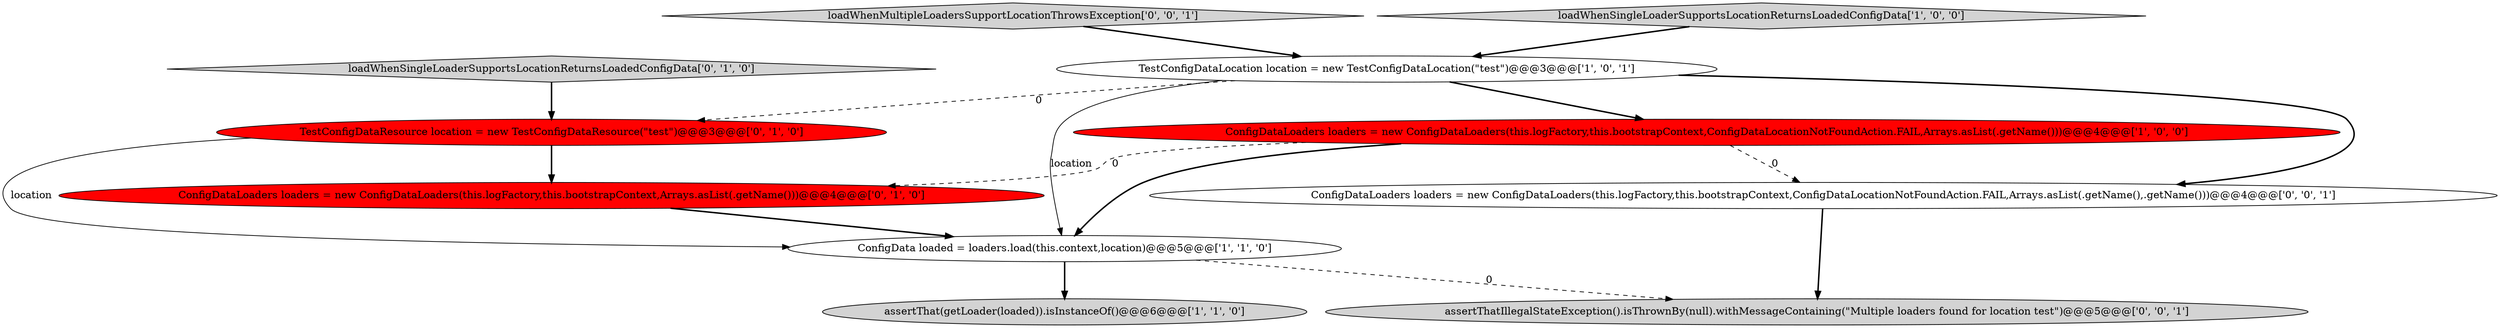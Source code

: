 digraph {
3 [style = filled, label = "ConfigData loaded = loaders.load(this.context,location)@@@5@@@['1', '1', '0']", fillcolor = white, shape = ellipse image = "AAA0AAABBB1BBB"];
4 [style = filled, label = "assertThat(getLoader(loaded)).isInstanceOf()@@@6@@@['1', '1', '0']", fillcolor = lightgray, shape = ellipse image = "AAA0AAABBB1BBB"];
5 [style = filled, label = "loadWhenSingleLoaderSupportsLocationReturnsLoadedConfigData['0', '1', '0']", fillcolor = lightgray, shape = diamond image = "AAA0AAABBB2BBB"];
2 [style = filled, label = "TestConfigDataLocation location = new TestConfigDataLocation(\"test\")@@@3@@@['1', '0', '1']", fillcolor = white, shape = ellipse image = "AAA0AAABBB1BBB"];
1 [style = filled, label = "ConfigDataLoaders loaders = new ConfigDataLoaders(this.logFactory,this.bootstrapContext,ConfigDataLocationNotFoundAction.FAIL,Arrays.asList(.getName()))@@@4@@@['1', '0', '0']", fillcolor = red, shape = ellipse image = "AAA1AAABBB1BBB"];
10 [style = filled, label = "assertThatIllegalStateException().isThrownBy(null).withMessageContaining(\"Multiple loaders found for location test\")@@@5@@@['0', '0', '1']", fillcolor = lightgray, shape = ellipse image = "AAA0AAABBB3BBB"];
8 [style = filled, label = "loadWhenMultipleLoadersSupportLocationThrowsException['0', '0', '1']", fillcolor = lightgray, shape = diamond image = "AAA0AAABBB3BBB"];
9 [style = filled, label = "ConfigDataLoaders loaders = new ConfigDataLoaders(this.logFactory,this.bootstrapContext,ConfigDataLocationNotFoundAction.FAIL,Arrays.asList(.getName(),.getName()))@@@4@@@['0', '0', '1']", fillcolor = white, shape = ellipse image = "AAA0AAABBB3BBB"];
0 [style = filled, label = "loadWhenSingleLoaderSupportsLocationReturnsLoadedConfigData['1', '0', '0']", fillcolor = lightgray, shape = diamond image = "AAA0AAABBB1BBB"];
7 [style = filled, label = "ConfigDataLoaders loaders = new ConfigDataLoaders(this.logFactory,this.bootstrapContext,Arrays.asList(.getName()))@@@4@@@['0', '1', '0']", fillcolor = red, shape = ellipse image = "AAA1AAABBB2BBB"];
6 [style = filled, label = "TestConfigDataResource location = new TestConfigDataResource(\"test\")@@@3@@@['0', '1', '0']", fillcolor = red, shape = ellipse image = "AAA1AAABBB2BBB"];
1->3 [style = bold, label=""];
1->9 [style = dashed, label="0"];
3->10 [style = dashed, label="0"];
2->9 [style = bold, label=""];
5->6 [style = bold, label=""];
6->7 [style = bold, label=""];
9->10 [style = bold, label=""];
8->2 [style = bold, label=""];
1->7 [style = dashed, label="0"];
3->4 [style = bold, label=""];
2->3 [style = solid, label="location"];
2->1 [style = bold, label=""];
7->3 [style = bold, label=""];
0->2 [style = bold, label=""];
6->3 [style = solid, label="location"];
2->6 [style = dashed, label="0"];
}
